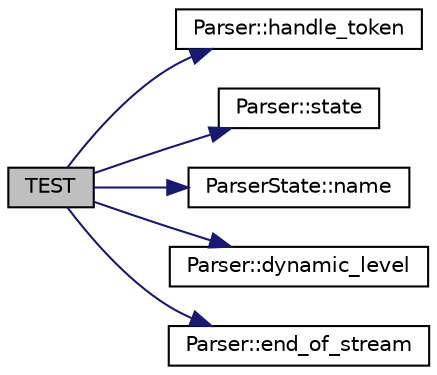digraph "TEST"
{
 // INTERACTIVE_SVG=YES
  edge [fontname="Helvetica",fontsize="10",labelfontname="Helvetica",labelfontsize="10"];
  node [fontname="Helvetica",fontsize="10",shape=record];
  rankdir="LR";
  Node1 [label="TEST",height=0.2,width=0.4,color="black", fillcolor="grey75", style="filled" fontcolor="black"];
  Node1 -> Node2 [color="midnightblue",fontsize="10",style="solid",fontname="Helvetica"];
  Node2 [label="Parser::handle_token",height=0.2,width=0.4,color="black", fillcolor="white", style="filled",URL="$class_parser.html#a2a43c312ed39de25423bc4b91224005d"];
  Node1 -> Node3 [color="midnightblue",fontsize="10",style="solid",fontname="Helvetica"];
  Node3 [label="Parser::state",height=0.2,width=0.4,color="black", fillcolor="white", style="filled",URL="$class_parser.html#a1f7ec65e9c2ee547dd21f5bb7ca1d013"];
  Node1 -> Node4 [color="midnightblue",fontsize="10",style="solid",fontname="Helvetica"];
  Node4 [label="ParserState::name",height=0.2,width=0.4,color="black", fillcolor="white", style="filled",URL="$class_parser_state.html#a09d7c27ce5e8b3142cfa31d9153a3ba4"];
  Node1 -> Node5 [color="midnightblue",fontsize="10",style="solid",fontname="Helvetica"];
  Node5 [label="Parser::dynamic_level",height=0.2,width=0.4,color="black", fillcolor="white", style="filled",URL="$class_parser.html#a45bbdb95dfff16de3f4bae0238e42164"];
  Node1 -> Node6 [color="midnightblue",fontsize="10",style="solid",fontname="Helvetica"];
  Node6 [label="Parser::end_of_stream",height=0.2,width=0.4,color="black", fillcolor="white", style="filled",URL="$class_parser.html#a479c91b345921f92d116e2949f9101ec"];
}
